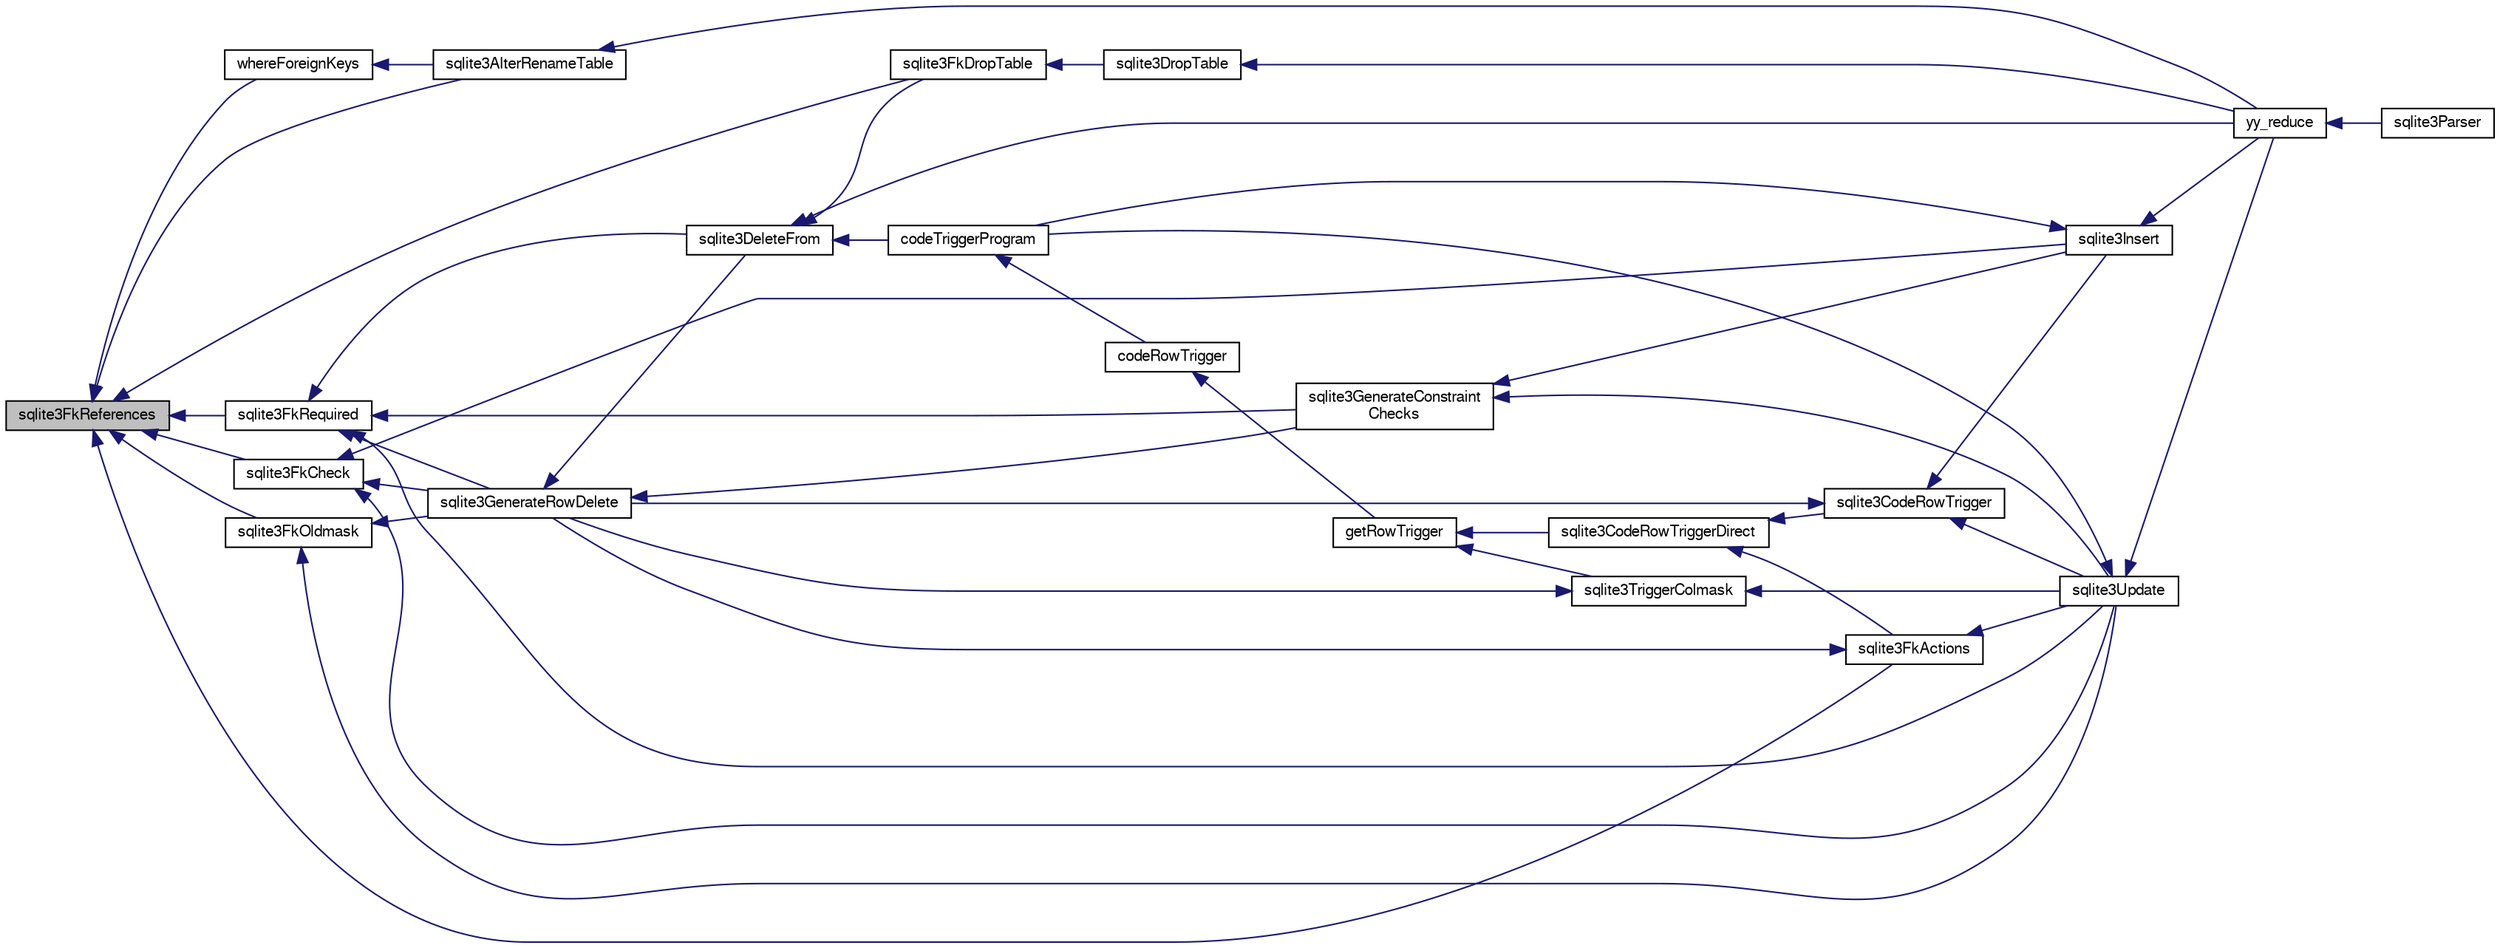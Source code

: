 digraph "sqlite3FkReferences"
{
  edge [fontname="FreeSans",fontsize="10",labelfontname="FreeSans",labelfontsize="10"];
  node [fontname="FreeSans",fontsize="10",shape=record];
  rankdir="LR";
  Node549633 [label="sqlite3FkReferences",height=0.2,width=0.4,color="black", fillcolor="grey75", style="filled", fontcolor="black"];
  Node549633 -> Node549634 [dir="back",color="midnightblue",fontsize="10",style="solid",fontname="FreeSans"];
  Node549634 [label="whereForeignKeys",height=0.2,width=0.4,color="black", fillcolor="white", style="filled",URL="$sqlite3_8c.html#a37258f841843e967585d277711322659"];
  Node549634 -> Node549635 [dir="back",color="midnightblue",fontsize="10",style="solid",fontname="FreeSans"];
  Node549635 [label="sqlite3AlterRenameTable",height=0.2,width=0.4,color="black", fillcolor="white", style="filled",URL="$sqlite3_8c.html#aa5cfdb507ff74e559f2efb0318c96d2c"];
  Node549635 -> Node549636 [dir="back",color="midnightblue",fontsize="10",style="solid",fontname="FreeSans"];
  Node549636 [label="yy_reduce",height=0.2,width=0.4,color="black", fillcolor="white", style="filled",URL="$sqlite3_8c.html#a7c419a9b25711c666a9a2449ef377f14"];
  Node549636 -> Node549637 [dir="back",color="midnightblue",fontsize="10",style="solid",fontname="FreeSans"];
  Node549637 [label="sqlite3Parser",height=0.2,width=0.4,color="black", fillcolor="white", style="filled",URL="$sqlite3_8c.html#a0327d71a5fabe0b6a343d78a2602e72a"];
  Node549633 -> Node549635 [dir="back",color="midnightblue",fontsize="10",style="solid",fontname="FreeSans"];
  Node549633 -> Node549638 [dir="back",color="midnightblue",fontsize="10",style="solid",fontname="FreeSans"];
  Node549638 [label="sqlite3FkDropTable",height=0.2,width=0.4,color="black", fillcolor="white", style="filled",URL="$sqlite3_8c.html#a1218c6fc74e89152ceaa4760e82f5ef9"];
  Node549638 -> Node549639 [dir="back",color="midnightblue",fontsize="10",style="solid",fontname="FreeSans"];
  Node549639 [label="sqlite3DropTable",height=0.2,width=0.4,color="black", fillcolor="white", style="filled",URL="$sqlite3_8c.html#a5534f77364b5568783c0e50db3c9defb"];
  Node549639 -> Node549636 [dir="back",color="midnightblue",fontsize="10",style="solid",fontname="FreeSans"];
  Node549633 -> Node549640 [dir="back",color="midnightblue",fontsize="10",style="solid",fontname="FreeSans"];
  Node549640 [label="sqlite3FkCheck",height=0.2,width=0.4,color="black", fillcolor="white", style="filled",URL="$sqlite3_8c.html#aa38fb76c7d6f48f19772877a41703b92"];
  Node549640 -> Node549641 [dir="back",color="midnightblue",fontsize="10",style="solid",fontname="FreeSans"];
  Node549641 [label="sqlite3GenerateRowDelete",height=0.2,width=0.4,color="black", fillcolor="white", style="filled",URL="$sqlite3_8c.html#a2c76cbf3027fc18fdbb8cb4cd96b77d9"];
  Node549641 -> Node549642 [dir="back",color="midnightblue",fontsize="10",style="solid",fontname="FreeSans"];
  Node549642 [label="sqlite3DeleteFrom",height=0.2,width=0.4,color="black", fillcolor="white", style="filled",URL="$sqlite3_8c.html#ab9b4b45349188b49eabb23f94608a091"];
  Node549642 -> Node549638 [dir="back",color="midnightblue",fontsize="10",style="solid",fontname="FreeSans"];
  Node549642 -> Node549643 [dir="back",color="midnightblue",fontsize="10",style="solid",fontname="FreeSans"];
  Node549643 [label="codeTriggerProgram",height=0.2,width=0.4,color="black", fillcolor="white", style="filled",URL="$sqlite3_8c.html#a120801f59d9281d201d2ff4b2606836e"];
  Node549643 -> Node549644 [dir="back",color="midnightblue",fontsize="10",style="solid",fontname="FreeSans"];
  Node549644 [label="codeRowTrigger",height=0.2,width=0.4,color="black", fillcolor="white", style="filled",URL="$sqlite3_8c.html#a463cea5aaaf388b560b206570a0022fc"];
  Node549644 -> Node549645 [dir="back",color="midnightblue",fontsize="10",style="solid",fontname="FreeSans"];
  Node549645 [label="getRowTrigger",height=0.2,width=0.4,color="black", fillcolor="white", style="filled",URL="$sqlite3_8c.html#a69626ef20b540d1a2b19cf56f3f45689"];
  Node549645 -> Node549646 [dir="back",color="midnightblue",fontsize="10",style="solid",fontname="FreeSans"];
  Node549646 [label="sqlite3CodeRowTriggerDirect",height=0.2,width=0.4,color="black", fillcolor="white", style="filled",URL="$sqlite3_8c.html#ad92829f9001bcf89a0299dad5a48acd4"];
  Node549646 -> Node549647 [dir="back",color="midnightblue",fontsize="10",style="solid",fontname="FreeSans"];
  Node549647 [label="sqlite3FkActions",height=0.2,width=0.4,color="black", fillcolor="white", style="filled",URL="$sqlite3_8c.html#a39159bd1623724946c22355ba7f3ef90"];
  Node549647 -> Node549641 [dir="back",color="midnightblue",fontsize="10",style="solid",fontname="FreeSans"];
  Node549647 -> Node549648 [dir="back",color="midnightblue",fontsize="10",style="solid",fontname="FreeSans"];
  Node549648 [label="sqlite3Update",height=0.2,width=0.4,color="black", fillcolor="white", style="filled",URL="$sqlite3_8c.html#ac5aa67c46e8cc8174566fabe6809fafa"];
  Node549648 -> Node549643 [dir="back",color="midnightblue",fontsize="10",style="solid",fontname="FreeSans"];
  Node549648 -> Node549636 [dir="back",color="midnightblue",fontsize="10",style="solid",fontname="FreeSans"];
  Node549646 -> Node549649 [dir="back",color="midnightblue",fontsize="10",style="solid",fontname="FreeSans"];
  Node549649 [label="sqlite3CodeRowTrigger",height=0.2,width=0.4,color="black", fillcolor="white", style="filled",URL="$sqlite3_8c.html#a37f21393c74de4d01b16761ee9abacd9"];
  Node549649 -> Node549641 [dir="back",color="midnightblue",fontsize="10",style="solid",fontname="FreeSans"];
  Node549649 -> Node549650 [dir="back",color="midnightblue",fontsize="10",style="solid",fontname="FreeSans"];
  Node549650 [label="sqlite3Insert",height=0.2,width=0.4,color="black", fillcolor="white", style="filled",URL="$sqlite3_8c.html#a5b17c9c2000bae6bdff8e6be48d7dc2b"];
  Node549650 -> Node549643 [dir="back",color="midnightblue",fontsize="10",style="solid",fontname="FreeSans"];
  Node549650 -> Node549636 [dir="back",color="midnightblue",fontsize="10",style="solid",fontname="FreeSans"];
  Node549649 -> Node549648 [dir="back",color="midnightblue",fontsize="10",style="solid",fontname="FreeSans"];
  Node549645 -> Node549651 [dir="back",color="midnightblue",fontsize="10",style="solid",fontname="FreeSans"];
  Node549651 [label="sqlite3TriggerColmask",height=0.2,width=0.4,color="black", fillcolor="white", style="filled",URL="$sqlite3_8c.html#acace8e99e37ae5e84ea03c65e820c540"];
  Node549651 -> Node549641 [dir="back",color="midnightblue",fontsize="10",style="solid",fontname="FreeSans"];
  Node549651 -> Node549648 [dir="back",color="midnightblue",fontsize="10",style="solid",fontname="FreeSans"];
  Node549642 -> Node549636 [dir="back",color="midnightblue",fontsize="10",style="solid",fontname="FreeSans"];
  Node549641 -> Node549652 [dir="back",color="midnightblue",fontsize="10",style="solid",fontname="FreeSans"];
  Node549652 [label="sqlite3GenerateConstraint\lChecks",height=0.2,width=0.4,color="black", fillcolor="white", style="filled",URL="$sqlite3_8c.html#aef639c1e6a0c0a67ca6e7690ad931bd2"];
  Node549652 -> Node549650 [dir="back",color="midnightblue",fontsize="10",style="solid",fontname="FreeSans"];
  Node549652 -> Node549648 [dir="back",color="midnightblue",fontsize="10",style="solid",fontname="FreeSans"];
  Node549640 -> Node549650 [dir="back",color="midnightblue",fontsize="10",style="solid",fontname="FreeSans"];
  Node549640 -> Node549648 [dir="back",color="midnightblue",fontsize="10",style="solid",fontname="FreeSans"];
  Node549633 -> Node549653 [dir="back",color="midnightblue",fontsize="10",style="solid",fontname="FreeSans"];
  Node549653 [label="sqlite3FkOldmask",height=0.2,width=0.4,color="black", fillcolor="white", style="filled",URL="$sqlite3_8c.html#a9fd47953eb0c957901261e4265230ee1"];
  Node549653 -> Node549641 [dir="back",color="midnightblue",fontsize="10",style="solid",fontname="FreeSans"];
  Node549653 -> Node549648 [dir="back",color="midnightblue",fontsize="10",style="solid",fontname="FreeSans"];
  Node549633 -> Node549654 [dir="back",color="midnightblue",fontsize="10",style="solid",fontname="FreeSans"];
  Node549654 [label="sqlite3FkRequired",height=0.2,width=0.4,color="black", fillcolor="white", style="filled",URL="$sqlite3_8c.html#a60ca530d57e027853f723ae2f7a6be00"];
  Node549654 -> Node549642 [dir="back",color="midnightblue",fontsize="10",style="solid",fontname="FreeSans"];
  Node549654 -> Node549641 [dir="back",color="midnightblue",fontsize="10",style="solid",fontname="FreeSans"];
  Node549654 -> Node549652 [dir="back",color="midnightblue",fontsize="10",style="solid",fontname="FreeSans"];
  Node549654 -> Node549648 [dir="back",color="midnightblue",fontsize="10",style="solid",fontname="FreeSans"];
  Node549633 -> Node549647 [dir="back",color="midnightblue",fontsize="10",style="solid",fontname="FreeSans"];
}
